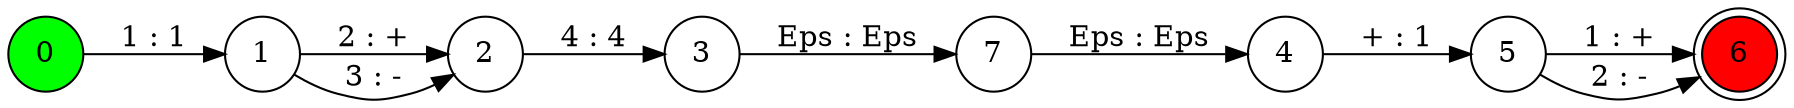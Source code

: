 digraph G {
rankdir = LR
node [shape = circle]
0[style=filled, fillcolor=green]
6[shape = doublecircle, style=filled, fillcolor=red]
{ rank=same; 0 }
{ rank=min; 0 }
{ rank=same; 6 }
{ rank=max; 6 }
0 -> 1 [label="1 : 1"]; 
1 -> 2 [label="2 : +"]; 
1 -> 2 [label="3 : -"]; 
2 -> 3 [label="4 : 4"]; 
3 -> 7 [label="Eps : Eps"]; 
4 -> 5 [label="+ : 1"]; 
5 -> 6 [label="1 : +"]; 
5 -> 6 [label="2 : -"]; 
7 -> 4 [label="Eps : Eps"]; 

}